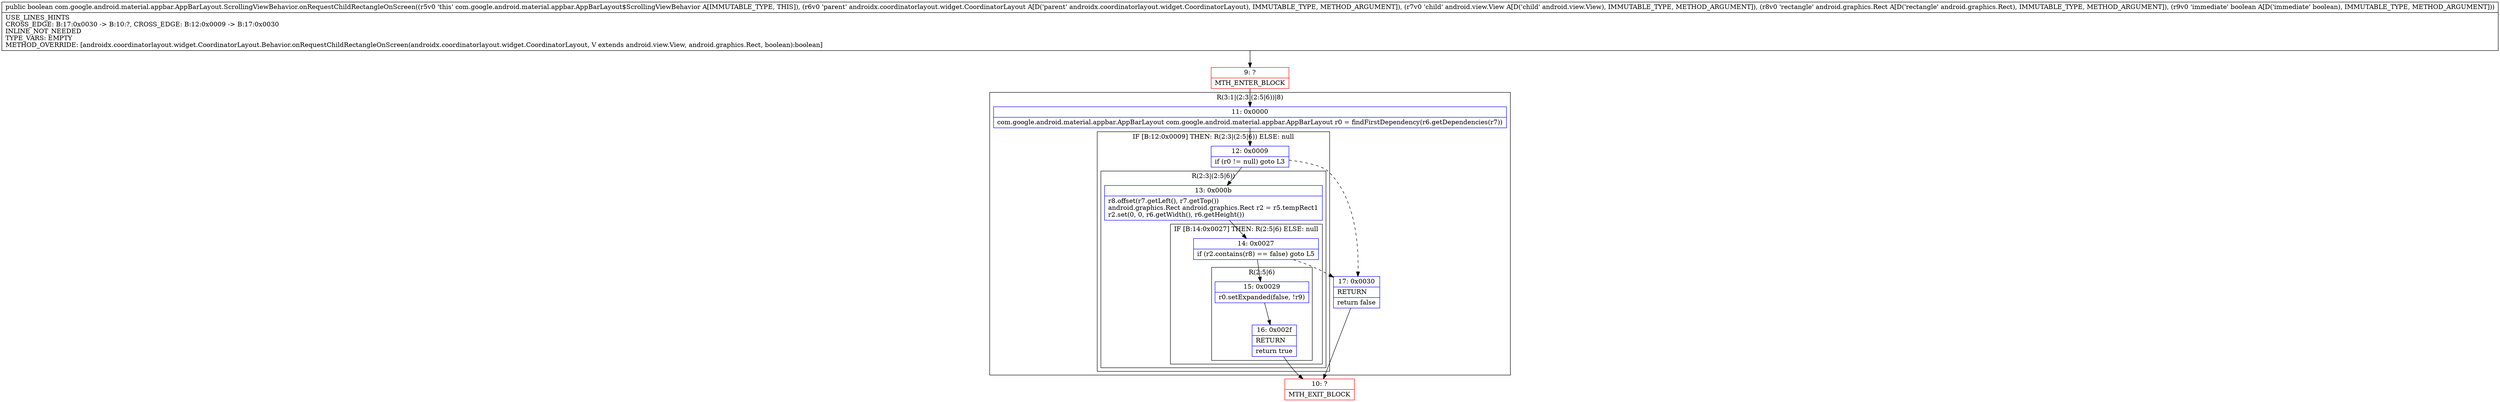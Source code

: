 digraph "CFG forcom.google.android.material.appbar.AppBarLayout.ScrollingViewBehavior.onRequestChildRectangleOnScreen(Landroidx\/coordinatorlayout\/widget\/CoordinatorLayout;Landroid\/view\/View;Landroid\/graphics\/Rect;Z)Z" {
subgraph cluster_Region_2023835939 {
label = "R(3:1|(2:3|(2:5|6))|8)";
node [shape=record,color=blue];
Node_11 [shape=record,label="{11\:\ 0x0000|com.google.android.material.appbar.AppBarLayout com.google.android.material.appbar.AppBarLayout r0 = findFirstDependency(r6.getDependencies(r7))\l}"];
subgraph cluster_IfRegion_294856708 {
label = "IF [B:12:0x0009] THEN: R(2:3|(2:5|6)) ELSE: null";
node [shape=record,color=blue];
Node_12 [shape=record,label="{12\:\ 0x0009|if (r0 != null) goto L3\l}"];
subgraph cluster_Region_711255372 {
label = "R(2:3|(2:5|6))";
node [shape=record,color=blue];
Node_13 [shape=record,label="{13\:\ 0x000b|r8.offset(r7.getLeft(), r7.getTop())\landroid.graphics.Rect android.graphics.Rect r2 = r5.tempRect1\lr2.set(0, 0, r6.getWidth(), r6.getHeight())\l}"];
subgraph cluster_IfRegion_1493059954 {
label = "IF [B:14:0x0027] THEN: R(2:5|6) ELSE: null";
node [shape=record,color=blue];
Node_14 [shape=record,label="{14\:\ 0x0027|if (r2.contains(r8) == false) goto L5\l}"];
subgraph cluster_Region_622164559 {
label = "R(2:5|6)";
node [shape=record,color=blue];
Node_15 [shape=record,label="{15\:\ 0x0029|r0.setExpanded(false, !r9)\l}"];
Node_16 [shape=record,label="{16\:\ 0x002f|RETURN\l|return true\l}"];
}
}
}
}
Node_17 [shape=record,label="{17\:\ 0x0030|RETURN\l|return false\l}"];
}
Node_9 [shape=record,color=red,label="{9\:\ ?|MTH_ENTER_BLOCK\l}"];
Node_10 [shape=record,color=red,label="{10\:\ ?|MTH_EXIT_BLOCK\l}"];
MethodNode[shape=record,label="{public boolean com.google.android.material.appbar.AppBarLayout.ScrollingViewBehavior.onRequestChildRectangleOnScreen((r5v0 'this' com.google.android.material.appbar.AppBarLayout$ScrollingViewBehavior A[IMMUTABLE_TYPE, THIS]), (r6v0 'parent' androidx.coordinatorlayout.widget.CoordinatorLayout A[D('parent' androidx.coordinatorlayout.widget.CoordinatorLayout), IMMUTABLE_TYPE, METHOD_ARGUMENT]), (r7v0 'child' android.view.View A[D('child' android.view.View), IMMUTABLE_TYPE, METHOD_ARGUMENT]), (r8v0 'rectangle' android.graphics.Rect A[D('rectangle' android.graphics.Rect), IMMUTABLE_TYPE, METHOD_ARGUMENT]), (r9v0 'immediate' boolean A[D('immediate' boolean), IMMUTABLE_TYPE, METHOD_ARGUMENT]))  | USE_LINES_HINTS\lCROSS_EDGE: B:17:0x0030 \-\> B:10:?, CROSS_EDGE: B:12:0x0009 \-\> B:17:0x0030\lINLINE_NOT_NEEDED\lTYPE_VARS: EMPTY\lMETHOD_OVERRIDE: [androidx.coordinatorlayout.widget.CoordinatorLayout.Behavior.onRequestChildRectangleOnScreen(androidx.coordinatorlayout.widget.CoordinatorLayout, V extends android.view.View, android.graphics.Rect, boolean):boolean]\l}"];
MethodNode -> Node_9;Node_11 -> Node_12;
Node_12 -> Node_13;
Node_12 -> Node_17[style=dashed];
Node_13 -> Node_14;
Node_14 -> Node_15;
Node_14 -> Node_17[style=dashed];
Node_15 -> Node_16;
Node_16 -> Node_10;
Node_17 -> Node_10;
Node_9 -> Node_11;
}

